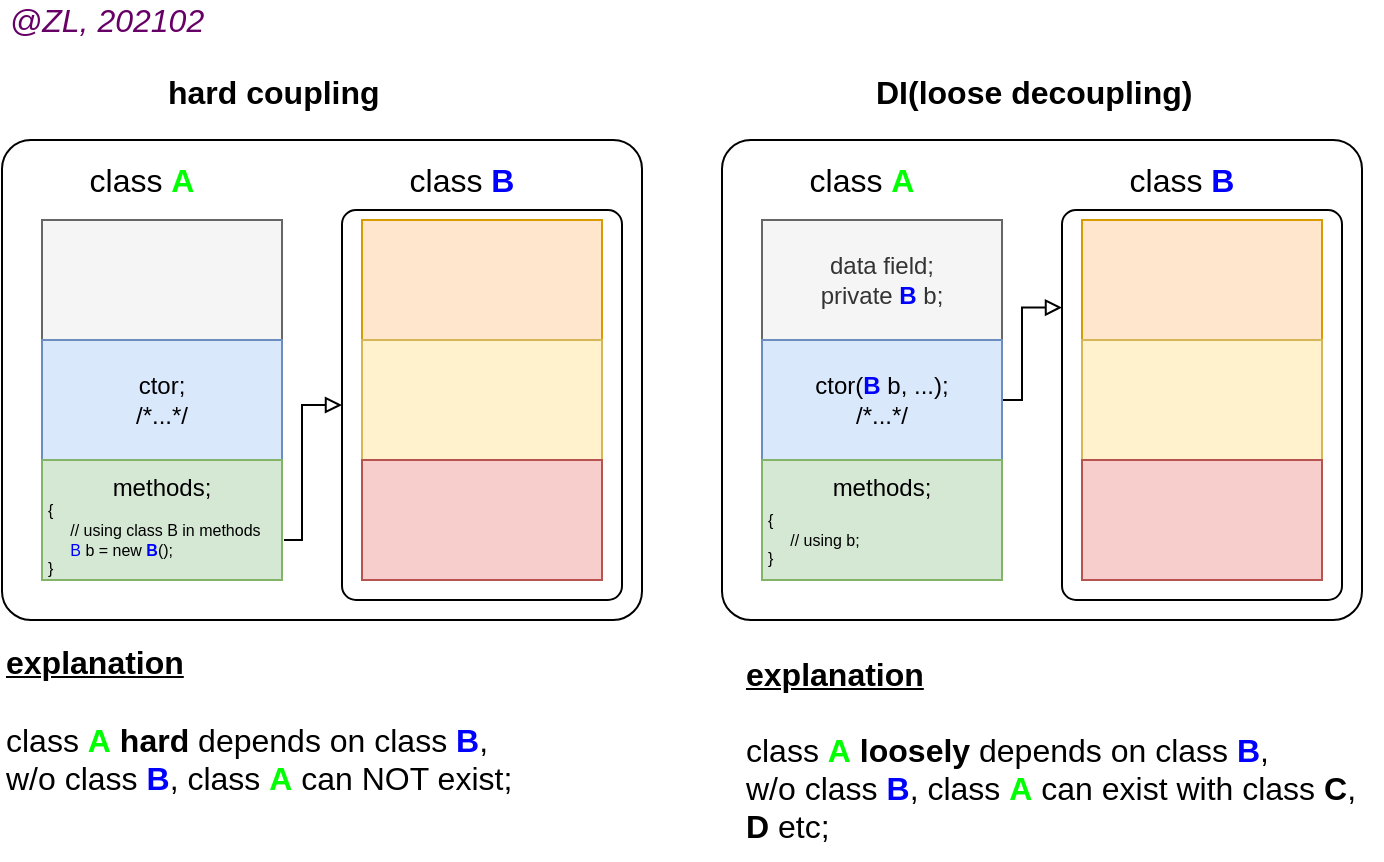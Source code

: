 <mxfile version="12.2.4" pages="1"><diagram id="94JnGHeC0-LqPS0dA2XD" name="Page-1"><mxGraphModel dx="667" dy="619" grid="1" gridSize="10" guides="1" tooltips="1" connect="1" arrows="1" fold="1" page="1" pageScale="1" pageWidth="850" pageHeight="1100" math="0" shadow="0"><root><mxCell id="0"/><mxCell id="1" parent="0"/><mxCell id="7" value="" style="rounded=1;whiteSpace=wrap;html=1;arcSize=6;" parent="1" vertex="1"><mxGeometry x="80" y="80" width="320" height="240" as="geometry"/></mxCell><mxCell id="2" value="" style="rounded=0;whiteSpace=wrap;html=1;fillColor=#f5f5f5;strokeColor=#666666;fontColor=#333333;" parent="1" vertex="1"><mxGeometry x="100" y="120" width="120" height="60" as="geometry"/></mxCell><mxCell id="4" value="ctor;&lt;br&gt;/*...*/" style="rounded=0;whiteSpace=wrap;html=1;fillColor=#dae8fc;strokeColor=#6c8ebf;" parent="1" vertex="1"><mxGeometry x="100" y="180" width="120" height="60" as="geometry"/></mxCell><mxCell id="5" value="methods;" style="rounded=0;whiteSpace=wrap;html=1;fillColor=#d5e8d4;strokeColor=#82b366;verticalAlign=top;" parent="1" vertex="1"><mxGeometry x="100" y="240" width="120" height="60" as="geometry"/></mxCell><mxCell id="11" value="class &lt;b&gt;&lt;font color=&quot;#00ff00&quot;&gt;A&lt;/font&gt;&lt;/b&gt;" style="text;html=1;strokeColor=none;fillColor=none;align=center;verticalAlign=middle;whiteSpace=wrap;rounded=0;fontSize=16;" parent="1" vertex="1"><mxGeometry x="120" y="90" width="60" height="20" as="geometry"/></mxCell><mxCell id="12" value="class &lt;font color=&quot;#0000ff&quot;&gt;&lt;b&gt;B&lt;/b&gt;&lt;/font&gt;" style="text;html=1;strokeColor=none;fillColor=none;align=center;verticalAlign=middle;whiteSpace=wrap;rounded=0;fontSize=16;" parent="1" vertex="1"><mxGeometry x="280" y="90" width="60" height="20" as="geometry"/></mxCell><mxCell id="13" value="" style="rounded=1;whiteSpace=wrap;html=1;fontSize=16;arcSize=5;" parent="1" vertex="1"><mxGeometry x="250" y="115" width="140" height="195" as="geometry"/></mxCell><mxCell id="8" value="" style="rounded=0;whiteSpace=wrap;html=1;fillColor=#ffe6cc;strokeColor=#d79b00;" parent="1" vertex="1"><mxGeometry x="260" y="120" width="120" height="60" as="geometry"/></mxCell><mxCell id="9" value="" style="rounded=0;whiteSpace=wrap;html=1;fillColor=#fff2cc;strokeColor=#d6b656;" parent="1" vertex="1"><mxGeometry x="260" y="180" width="120" height="60" as="geometry"/></mxCell><mxCell id="10" value="" style="rounded=0;whiteSpace=wrap;html=1;fillColor=#f8cecc;strokeColor=#b85450;" parent="1" vertex="1"><mxGeometry x="260" y="240" width="120" height="60" as="geometry"/></mxCell><mxCell id="17" style="edgeStyle=orthogonalEdgeStyle;rounded=0;orthogonalLoop=1;jettySize=auto;html=1;entryX=0;entryY=0.5;entryDx=0;entryDy=0;fontSize=8;endArrow=block;endFill=0;" parent="1" source="15" target="13" edge="1"><mxGeometry relative="1" as="geometry"><Array as="points"><mxPoint x="230" y="280"/><mxPoint x="230" y="213"/></Array></mxGeometry></mxCell><mxCell id="15" value="{&lt;br style=&quot;font-size: 8px;&quot;&gt;&amp;nbsp; &amp;nbsp; &amp;nbsp;// using class B in methods&lt;br style=&quot;font-size: 8px;&quot;&gt;&amp;nbsp; &amp;nbsp; &amp;nbsp;&lt;font color=&quot;#0000ff&quot; style=&quot;font-size: 8px;&quot;&gt;B &lt;/font&gt;b = new &lt;font color=&quot;#0000ff&quot; style=&quot;font-size: 8px;&quot;&gt;&lt;b style=&quot;font-size: 8px;&quot;&gt;B&lt;/b&gt;&lt;/font&gt;();&lt;br style=&quot;font-size: 8px;&quot;&gt;}" style="text;html=1;strokeColor=none;fillColor=none;align=left;verticalAlign=middle;whiteSpace=wrap;rounded=0;fontSize=8;" parent="1" vertex="1"><mxGeometry x="101" y="260" width="120" height="40" as="geometry"/></mxCell><mxCell id="18" value="&lt;b&gt;&lt;u&gt;explanation&lt;br&gt;&lt;/u&gt;&lt;/b&gt;&lt;br&gt;class &lt;b&gt;&lt;font color=&quot;#00ff00&quot;&gt;A&lt;/font&gt;&lt;/b&gt;&amp;nbsp;&lt;b&gt;hard &lt;/b&gt;depends on class &lt;b&gt;&lt;font color=&quot;#0000ff&quot;&gt;B&lt;/font&gt;&lt;/b&gt;,&lt;br&gt;w/o class &lt;b&gt;&lt;font color=&quot;#0000ff&quot;&gt;B&lt;/font&gt;&lt;/b&gt;, class &lt;font color=&quot;#00ff00&quot;&gt;&lt;b&gt;A&lt;/b&gt;&lt;/font&gt; can NOT exist;" style="text;html=1;strokeColor=none;fillColor=none;align=left;verticalAlign=middle;whiteSpace=wrap;rounded=0;fontSize=16;" parent="1" vertex="1"><mxGeometry x="80" y="330" width="320" height="80" as="geometry"/></mxCell><mxCell id="19" value="&lt;b&gt;hard coupling&lt;/b&gt;" style="text;html=1;fontSize=16;" parent="1" vertex="1"><mxGeometry x="161" y="40" width="130" height="30" as="geometry"/></mxCell><mxCell id="20" value="&lt;b&gt;DI(loose decoupling)&lt;/b&gt;" style="text;html=1;fontSize=16;" parent="1" vertex="1"><mxGeometry x="515" y="40" width="170" height="30" as="geometry"/></mxCell><mxCell id="21" value="" style="rounded=1;whiteSpace=wrap;html=1;arcSize=6;" parent="1" vertex="1"><mxGeometry x="440" y="80" width="320" height="240" as="geometry"/></mxCell><mxCell id="22" value="data field;&lt;br&gt;private &lt;b&gt;&lt;font color=&quot;#0000ff&quot;&gt;B&lt;/font&gt;&lt;/b&gt; b;" style="rounded=0;whiteSpace=wrap;html=1;fillColor=#f5f5f5;strokeColor=#666666;fontColor=#333333;" parent="1" vertex="1"><mxGeometry x="460" y="120" width="120" height="60" as="geometry"/></mxCell><mxCell id="35" style="edgeStyle=orthogonalEdgeStyle;rounded=0;orthogonalLoop=1;jettySize=auto;html=1;exitX=1;exitY=0.5;exitDx=0;exitDy=0;entryX=0;entryY=0.25;entryDx=0;entryDy=0;endArrow=block;endFill=0;fontSize=16;" parent="1" source="23" target="27" edge="1"><mxGeometry relative="1" as="geometry"><Array as="points"><mxPoint x="590" y="210"/><mxPoint x="590" y="164"/></Array></mxGeometry></mxCell><mxCell id="23" value="ctor(&lt;font color=&quot;#0000ff&quot;&gt;&lt;b&gt;B&lt;/b&gt;&lt;/font&gt; b, ...);&lt;br&gt;/*...*/" style="rounded=0;whiteSpace=wrap;html=1;fillColor=#dae8fc;strokeColor=#6c8ebf;" parent="1" vertex="1"><mxGeometry x="460" y="180" width="120" height="60" as="geometry"/></mxCell><mxCell id="24" value="methods;" style="rounded=0;whiteSpace=wrap;html=1;fillColor=#d5e8d4;strokeColor=#82b366;verticalAlign=top;" parent="1" vertex="1"><mxGeometry x="460" y="240" width="120" height="60" as="geometry"/></mxCell><mxCell id="25" value="class &lt;b&gt;&lt;font color=&quot;#00ff00&quot;&gt;A&lt;/font&gt;&lt;/b&gt;" style="text;html=1;strokeColor=none;fillColor=none;align=center;verticalAlign=middle;whiteSpace=wrap;rounded=0;fontSize=16;" parent="1" vertex="1"><mxGeometry x="480" y="90" width="60" height="20" as="geometry"/></mxCell><mxCell id="26" value="class &lt;font color=&quot;#0000ff&quot;&gt;&lt;b&gt;B&lt;/b&gt;&lt;/font&gt;" style="text;html=1;strokeColor=none;fillColor=none;align=center;verticalAlign=middle;whiteSpace=wrap;rounded=0;fontSize=16;" parent="1" vertex="1"><mxGeometry x="640" y="90" width="60" height="20" as="geometry"/></mxCell><mxCell id="27" value="" style="rounded=1;whiteSpace=wrap;html=1;fontSize=16;arcSize=5;" parent="1" vertex="1"><mxGeometry x="610" y="115" width="140" height="195" as="geometry"/></mxCell><mxCell id="28" value="" style="rounded=0;whiteSpace=wrap;html=1;fillColor=#ffe6cc;strokeColor=#d79b00;" parent="1" vertex="1"><mxGeometry x="620" y="120" width="120" height="60" as="geometry"/></mxCell><mxCell id="29" value="" style="rounded=0;whiteSpace=wrap;html=1;fillColor=#fff2cc;strokeColor=#d6b656;" parent="1" vertex="1"><mxGeometry x="620" y="180" width="120" height="60" as="geometry"/></mxCell><mxCell id="30" value="" style="rounded=0;whiteSpace=wrap;html=1;fillColor=#f8cecc;strokeColor=#b85450;" parent="1" vertex="1"><mxGeometry x="620" y="240" width="120" height="60" as="geometry"/></mxCell><mxCell id="32" value="{&lt;br style=&quot;font-size: 8px&quot;&gt;&amp;nbsp; &amp;nbsp; &amp;nbsp;// using b;&lt;br style=&quot;font-size: 8px&quot;&gt;}" style="text;html=1;strokeColor=none;fillColor=none;align=left;verticalAlign=middle;whiteSpace=wrap;rounded=0;fontSize=8;" parent="1" vertex="1"><mxGeometry x="461" y="260" width="120" height="40" as="geometry"/></mxCell><mxCell id="36" value="&lt;b&gt;&lt;u&gt;explanation&lt;br&gt;&lt;/u&gt;&lt;/b&gt;&lt;br&gt;class &lt;b&gt;&lt;font color=&quot;#00ff00&quot;&gt;A&lt;/font&gt;&lt;/b&gt;&amp;nbsp;&lt;b&gt;loosely &lt;/b&gt;depends on class &lt;b&gt;&lt;font color=&quot;#0000ff&quot;&gt;B&lt;/font&gt;&lt;/b&gt;,&lt;br&gt;w/o class &lt;b&gt;&lt;font color=&quot;#0000ff&quot;&gt;B&lt;/font&gt;&lt;/b&gt;, class &lt;font color=&quot;#00ff00&quot;&gt;&lt;b&gt;A&lt;/b&gt;&lt;/font&gt; can exist with class &lt;b&gt;C&lt;/b&gt;, &lt;b&gt;D&lt;/b&gt; etc;" style="text;html=1;strokeColor=none;fillColor=none;align=left;verticalAlign=middle;whiteSpace=wrap;rounded=0;fontSize=16;" parent="1" vertex="1"><mxGeometry x="450" y="330" width="320" height="110" as="geometry"/></mxCell><mxCell id="37" value="@ZL, 202102" style="text;html=1;strokeColor=none;fillColor=none;align=center;verticalAlign=middle;whiteSpace=wrap;rounded=0;fontSize=16;fontStyle=2;fontColor=#660066;" parent="1" vertex="1"><mxGeometry x="80" y="10" width="105" height="20" as="geometry"/></mxCell></root></mxGraphModel></diagram></mxfile>
